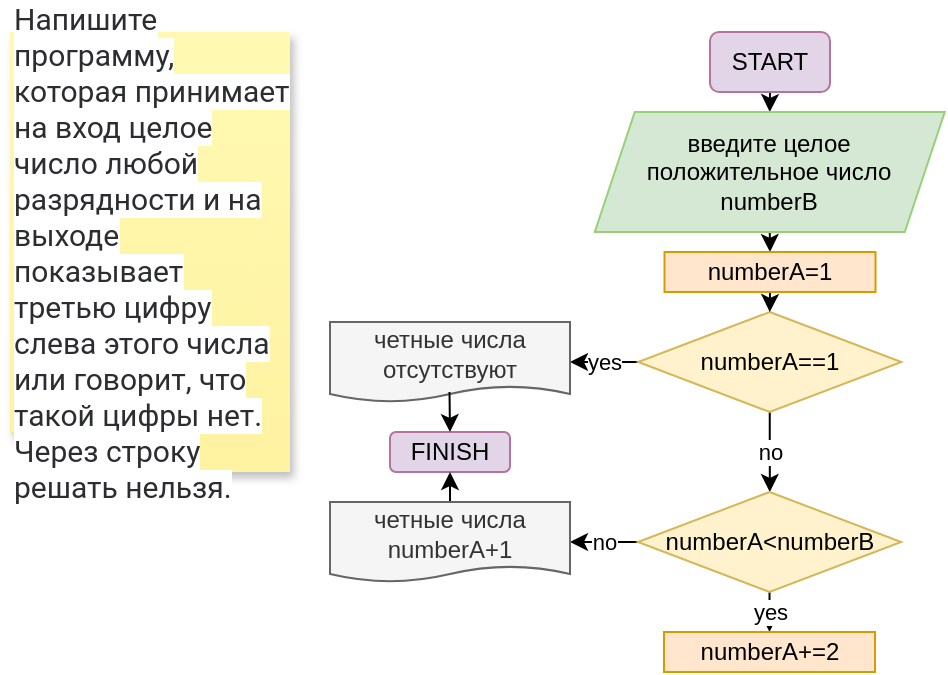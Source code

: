 <mxfile version="20.3.0" type="device"><diagram id="RBSy06l61cCSNPGjdzoy" name="Страница 1"><mxGraphModel dx="764" dy="865" grid="1" gridSize="10" guides="1" tooltips="1" connect="1" arrows="1" fold="1" page="1" pageScale="1" pageWidth="827" pageHeight="1169" math="0" shadow="0"><root><mxCell id="0"/><mxCell id="1" parent="0"/><mxCell id="ASfDf8phUozuFSxP0lh7-1" value="&lt;span style=&quot;color: rgb(44, 45, 48); font-family: Roboto, &amp;quot;San Francisco&amp;quot;, &amp;quot;Helvetica Neue&amp;quot;, Helvetica, Arial; font-size: 15px; background-color: rgb(255, 255, 255);&quot;&gt;Напишите программу, которая принимает на вход целое число любой разрядности и на выходе показывает третью цифру слева этого числа или говорит, что такой цифры нет. Через строку решать нельзя.&lt;/span&gt;" style="shape=note;whiteSpace=wrap;html=1;backgroundOutline=1;fontColor=#000000;darkOpacity=0.05;fillColor=#FFF9B2;strokeColor=none;fillStyle=solid;direction=west;gradientDirection=north;gradientColor=#FFF2A1;shadow=1;size=20;pointerEvents=1;align=left;" parent="1" vertex="1"><mxGeometry x="10" y="10" width="140" height="220" as="geometry"/></mxCell><mxCell id="ASfDf8phUozuFSxP0lh7-6" style="edgeStyle=orthogonalEdgeStyle;rounded=0;orthogonalLoop=1;jettySize=auto;html=1;exitX=0.5;exitY=1;exitDx=0;exitDy=0;entryX=0.5;entryY=0;entryDx=0;entryDy=0;" parent="1" source="ASfDf8phUozuFSxP0lh7-2" target="ASfDf8phUozuFSxP0lh7-3" edge="1"><mxGeometry relative="1" as="geometry"/></mxCell><mxCell id="ASfDf8phUozuFSxP0lh7-2" value="START" style="rounded=1;whiteSpace=wrap;html=1;fillColor=#e1d5e7;strokeColor=#B5739D;" parent="1" vertex="1"><mxGeometry x="360" y="10" width="60" height="30" as="geometry"/></mxCell><mxCell id="ASfDf8phUozuFSxP0lh7-7" style="edgeStyle=orthogonalEdgeStyle;rounded=0;orthogonalLoop=1;jettySize=auto;html=1;exitX=0.5;exitY=1;exitDx=0;exitDy=0;entryX=0.5;entryY=0;entryDx=0;entryDy=0;" parent="1" source="ASfDf8phUozuFSxP0lh7-3" edge="1"><mxGeometry relative="1" as="geometry"><mxPoint x="390.005" y="90" as="targetPoint"/></mxGeometry></mxCell><mxCell id="NuJHzbbq9va8CEJ-I4r9-3" style="edgeStyle=orthogonalEdgeStyle;rounded=0;orthogonalLoop=1;jettySize=auto;html=1;exitX=0.5;exitY=1;exitDx=0;exitDy=0;entryX=0.5;entryY=0;entryDx=0;entryDy=0;" parent="1" source="ASfDf8phUozuFSxP0lh7-3" target="NuJHzbbq9va8CEJ-I4r9-2" edge="1"><mxGeometry relative="1" as="geometry"/></mxCell><mxCell id="ASfDf8phUozuFSxP0lh7-3" value="введите целое &lt;br&gt;положительное число &lt;br&gt;numberB" style="shape=parallelogram;perimeter=parallelogramPerimeter;whiteSpace=wrap;html=1;fixedSize=1;strokeColor=#97D077;fillColor=#d5e8d4;" parent="1" vertex="1"><mxGeometry x="302.38" y="50" width="175" height="60" as="geometry"/></mxCell><mxCell id="ASfDf8phUozuFSxP0lh7-9" value="FINISH" style="rounded=1;whiteSpace=wrap;html=1;fillColor=#e1d5e7;strokeColor=#B5739D;" parent="1" vertex="1"><mxGeometry x="200" y="210" width="60" height="20" as="geometry"/></mxCell><mxCell id="IOiWUA-uz-ovVfXYByyx-8" value="no" style="edgeStyle=orthogonalEdgeStyle;rounded=0;orthogonalLoop=1;jettySize=auto;html=1;exitX=0.5;exitY=1;exitDx=0;exitDy=0;" parent="1" source="IOiWUA-uz-ovVfXYByyx-2" edge="1"><mxGeometry relative="1" as="geometry"><mxPoint x="390" y="240" as="targetPoint"/><Array as="points"><mxPoint x="390" y="240"/><mxPoint x="390" y="240"/></Array></mxGeometry></mxCell><mxCell id="XBRn9bFkCOXpQzESnZnr-7" value="yes" style="edgeStyle=orthogonalEdgeStyle;rounded=0;orthogonalLoop=1;jettySize=auto;html=1;exitX=0;exitY=0.5;exitDx=0;exitDy=0;entryX=1;entryY=0.5;entryDx=0;entryDy=0;" parent="1" source="IOiWUA-uz-ovVfXYByyx-2" target="IOiWUA-uz-ovVfXYByyx-12" edge="1"><mxGeometry relative="1" as="geometry"/></mxCell><mxCell id="IOiWUA-uz-ovVfXYByyx-2" value="numberA==1" style="rhombus;whiteSpace=wrap;html=1;strokeColor=#d6b656;fillColor=#fff2cc;" parent="1" vertex="1"><mxGeometry x="324.07" y="150" width="131.62" height="50" as="geometry"/></mxCell><mxCell id="IOiWUA-uz-ovVfXYByyx-12" value="четные числа отсутствуют" style="shape=document;whiteSpace=wrap;html=1;boundedLbl=1;strokeColor=#666666;fillColor=#f5f5f5;fontColor=#333333;size=0.199;" parent="1" vertex="1"><mxGeometry x="170" y="155" width="120" height="40" as="geometry"/></mxCell><mxCell id="NuJHzbbq9va8CEJ-I4r9-4" style="edgeStyle=orthogonalEdgeStyle;rounded=0;orthogonalLoop=1;jettySize=auto;html=1;exitX=0.5;exitY=1;exitDx=0;exitDy=0;entryX=0.5;entryY=0;entryDx=0;entryDy=0;" parent="1" source="NuJHzbbq9va8CEJ-I4r9-2" target="IOiWUA-uz-ovVfXYByyx-2" edge="1"><mxGeometry relative="1" as="geometry"/></mxCell><mxCell id="NuJHzbbq9va8CEJ-I4r9-2" value="numberA=1" style="rounded=0;whiteSpace=wrap;html=1;strokeColor=#d79b00;fillColor=#ffe6cc;" parent="1" vertex="1"><mxGeometry x="337.25" y="120" width="105.5" height="20" as="geometry"/></mxCell><mxCell id="XBRn9bFkCOXpQzESnZnr-3" value="yes" style="edgeStyle=orthogonalEdgeStyle;rounded=0;orthogonalLoop=1;jettySize=auto;html=1;exitX=0.5;exitY=1;exitDx=0;exitDy=0;entryX=0.5;entryY=0;entryDx=0;entryDy=0;" parent="1" source="XBRn9bFkCOXpQzESnZnr-1" target="XBRn9bFkCOXpQzESnZnr-2" edge="1"><mxGeometry relative="1" as="geometry"/></mxCell><mxCell id="IXK8hFUSQNvc2IpqwPQ6-4" value="no" style="edgeStyle=orthogonalEdgeStyle;rounded=0;orthogonalLoop=1;jettySize=auto;html=1;exitX=0;exitY=0.5;exitDx=0;exitDy=0;entryX=1;entryY=0.5;entryDx=0;entryDy=0;" parent="1" source="XBRn9bFkCOXpQzESnZnr-1" target="IXK8hFUSQNvc2IpqwPQ6-3" edge="1"><mxGeometry relative="1" as="geometry"/></mxCell><mxCell id="XBRn9bFkCOXpQzESnZnr-1" value="numberA&amp;lt;numberB" style="rhombus;whiteSpace=wrap;html=1;strokeColor=#d6b656;fillColor=#fff2cc;" parent="1" vertex="1"><mxGeometry x="323.95" y="240" width="131.62" height="50" as="geometry"/></mxCell><mxCell id="XBRn9bFkCOXpQzESnZnr-2" value="numberA+=2" style="rounded=0;whiteSpace=wrap;html=1;strokeColor=#d79b00;fillColor=#ffe6cc;" parent="1" vertex="1"><mxGeometry x="337.01" y="310" width="105.5" height="20" as="geometry"/></mxCell><mxCell id="IXK8hFUSQNvc2IpqwPQ6-6" style="edgeStyle=orthogonalEdgeStyle;rounded=0;orthogonalLoop=1;jettySize=auto;html=1;exitX=0.5;exitY=0;exitDx=0;exitDy=0;entryX=0.5;entryY=1;entryDx=0;entryDy=0;" parent="1" source="IXK8hFUSQNvc2IpqwPQ6-3" target="ASfDf8phUozuFSxP0lh7-9" edge="1"><mxGeometry relative="1" as="geometry"/></mxCell><mxCell id="IXK8hFUSQNvc2IpqwPQ6-3" value="четные числа numberA+1" style="shape=document;whiteSpace=wrap;html=1;boundedLbl=1;strokeColor=#666666;fillColor=#f5f5f5;fontColor=#333333;size=0.199;" parent="1" vertex="1"><mxGeometry x="170" y="245" width="120" height="40" as="geometry"/></mxCell><mxCell id="IXK8hFUSQNvc2IpqwPQ6-5" value="" style="endArrow=classic;html=1;rounded=0;" parent="1" edge="1"><mxGeometry width="50" height="50" relative="1" as="geometry"><mxPoint x="229.75" y="190" as="sourcePoint"/><mxPoint x="230" y="210" as="targetPoint"/></mxGeometry></mxCell></root></mxGraphModel></diagram></mxfile>